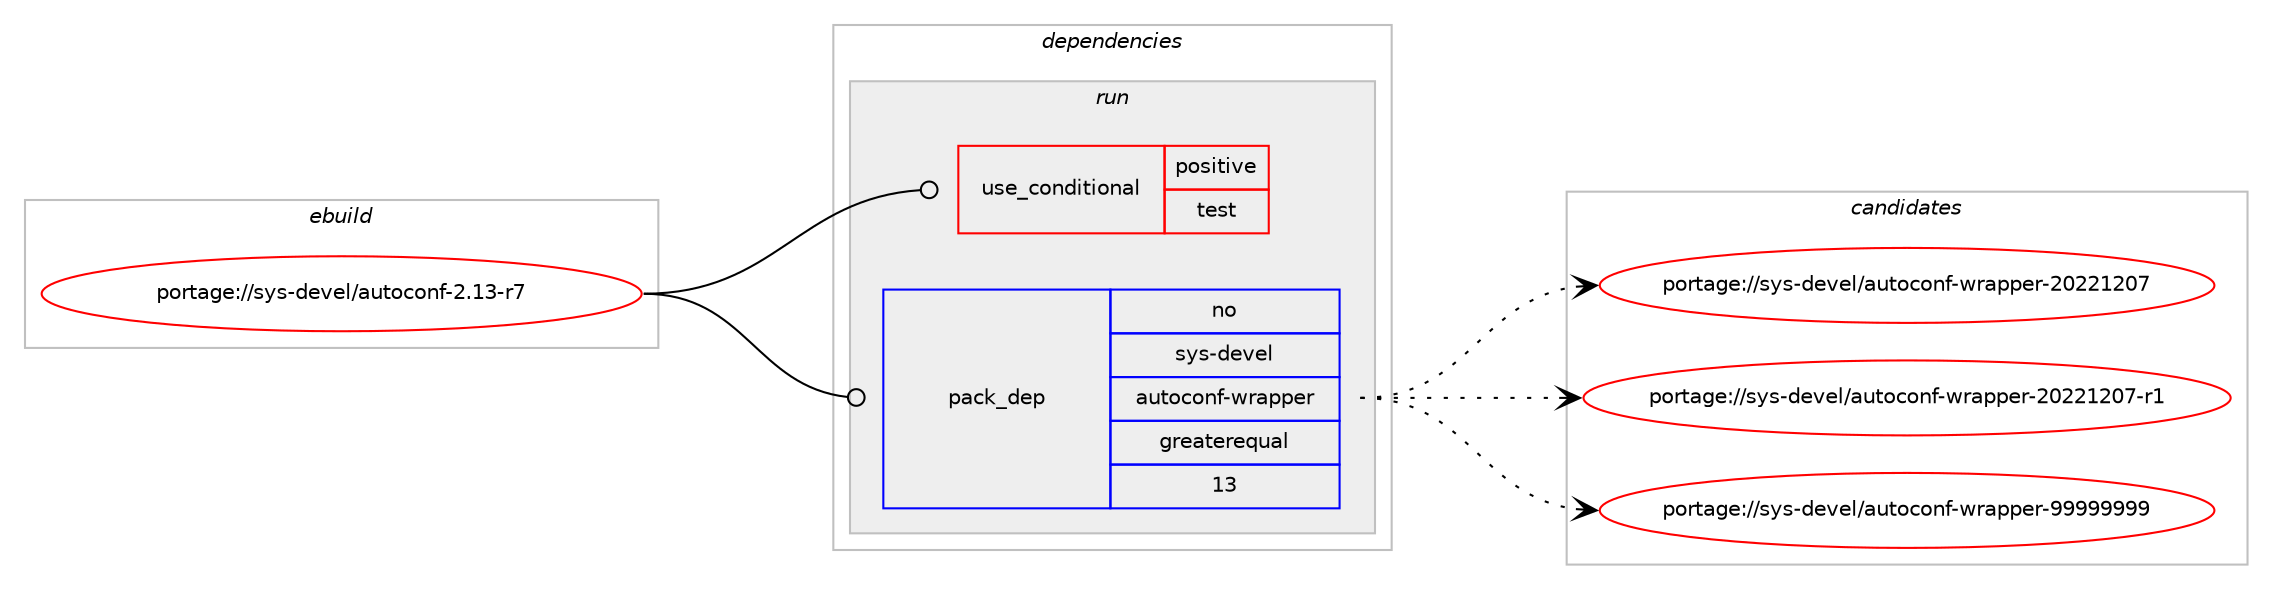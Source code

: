 digraph prolog {

# *************
# Graph options
# *************

newrank=true;
concentrate=true;
compound=true;
graph [rankdir=LR,fontname=Helvetica,fontsize=10,ranksep=1.5];#, ranksep=2.5, nodesep=0.2];
edge  [arrowhead=vee];
node  [fontname=Helvetica,fontsize=10];

# **********
# The ebuild
# **********

subgraph cluster_leftcol {
color=gray;
rank=same;
label=<<i>ebuild</i>>;
id [label="portage://sys-devel/autoconf-2.13-r7", color=red, width=4, href="../sys-devel/autoconf-2.13-r7.svg"];
}

# ****************
# The dependencies
# ****************

subgraph cluster_midcol {
color=gray;
label=<<i>dependencies</i>>;
subgraph cluster_compile {
fillcolor="#eeeeee";
style=filled;
label=<<i>compile</i>>;
}
subgraph cluster_compileandrun {
fillcolor="#eeeeee";
style=filled;
label=<<i>compile and run</i>>;
}
subgraph cluster_run {
fillcolor="#eeeeee";
style=filled;
label=<<i>run</i>>;
subgraph cond71 {
dependency186 [label=<<TABLE BORDER="0" CELLBORDER="1" CELLSPACING="0" CELLPADDING="4"><TR><TD ROWSPAN="3" CELLPADDING="10">use_conditional</TD></TR><TR><TD>positive</TD></TR><TR><TD>test</TD></TR></TABLE>>, shape=none, color=red];
# *** BEGIN UNKNOWN DEPENDENCY TYPE (TODO) ***
# dependency186 -> package_dependency(portage://sys-devel/autoconf-2.13-r7,run,no,dev-util,dejagnu,none,[,,],[],[])
# *** END UNKNOWN DEPENDENCY TYPE (TODO) ***

}
id:e -> dependency186:w [weight=20,style="solid",arrowhead="odot"];
# *** BEGIN UNKNOWN DEPENDENCY TYPE (TODO) ***
# id -> package_dependency(portage://sys-devel/autoconf-2.13-r7,run,no,dev-lang,perl,none,[,,],[],[])
# *** END UNKNOWN DEPENDENCY TYPE (TODO) ***

# *** BEGIN UNKNOWN DEPENDENCY TYPE (TODO) ***
# id -> package_dependency(portage://sys-devel/autoconf-2.13-r7,run,no,sys-apps,texinfo,none,[,,],[],[])
# *** END UNKNOWN DEPENDENCY TYPE (TODO) ***

subgraph pack114 {
dependency187 [label=<<TABLE BORDER="0" CELLBORDER="1" CELLSPACING="0" CELLPADDING="4" WIDTH="220"><TR><TD ROWSPAN="6" CELLPADDING="30">pack_dep</TD></TR><TR><TD WIDTH="110">no</TD></TR><TR><TD>sys-devel</TD></TR><TR><TD>autoconf-wrapper</TD></TR><TR><TD>greaterequal</TD></TR><TR><TD>13</TD></TR></TABLE>>, shape=none, color=blue];
}
id:e -> dependency187:w [weight=20,style="solid",arrowhead="odot"];
# *** BEGIN UNKNOWN DEPENDENCY TYPE (TODO) ***
# id -> package_dependency(portage://sys-devel/autoconf-2.13-r7,run,no,sys-devel,m4,none,[,,],[],[])
# *** END UNKNOWN DEPENDENCY TYPE (TODO) ***

}
}

# **************
# The candidates
# **************

subgraph cluster_choices {
rank=same;
color=gray;
label=<<i>candidates</i>>;

subgraph choice114 {
color=black;
nodesep=1;
choice115121115451001011181011084797117116111991111101024511911497112112101114455048505049504855 [label="portage://sys-devel/autoconf-wrapper-20221207", color=red, width=4,href="../sys-devel/autoconf-wrapper-20221207.svg"];
choice1151211154510010111810110847971171161119911111010245119114971121121011144550485050495048554511449 [label="portage://sys-devel/autoconf-wrapper-20221207-r1", color=red, width=4,href="../sys-devel/autoconf-wrapper-20221207-r1.svg"];
choice115121115451001011181011084797117116111991111101024511911497112112101114455757575757575757 [label="portage://sys-devel/autoconf-wrapper-99999999", color=red, width=4,href="../sys-devel/autoconf-wrapper-99999999.svg"];
dependency187:e -> choice115121115451001011181011084797117116111991111101024511911497112112101114455048505049504855:w [style=dotted,weight="100"];
dependency187:e -> choice1151211154510010111810110847971171161119911111010245119114971121121011144550485050495048554511449:w [style=dotted,weight="100"];
dependency187:e -> choice115121115451001011181011084797117116111991111101024511911497112112101114455757575757575757:w [style=dotted,weight="100"];
}
}

}
